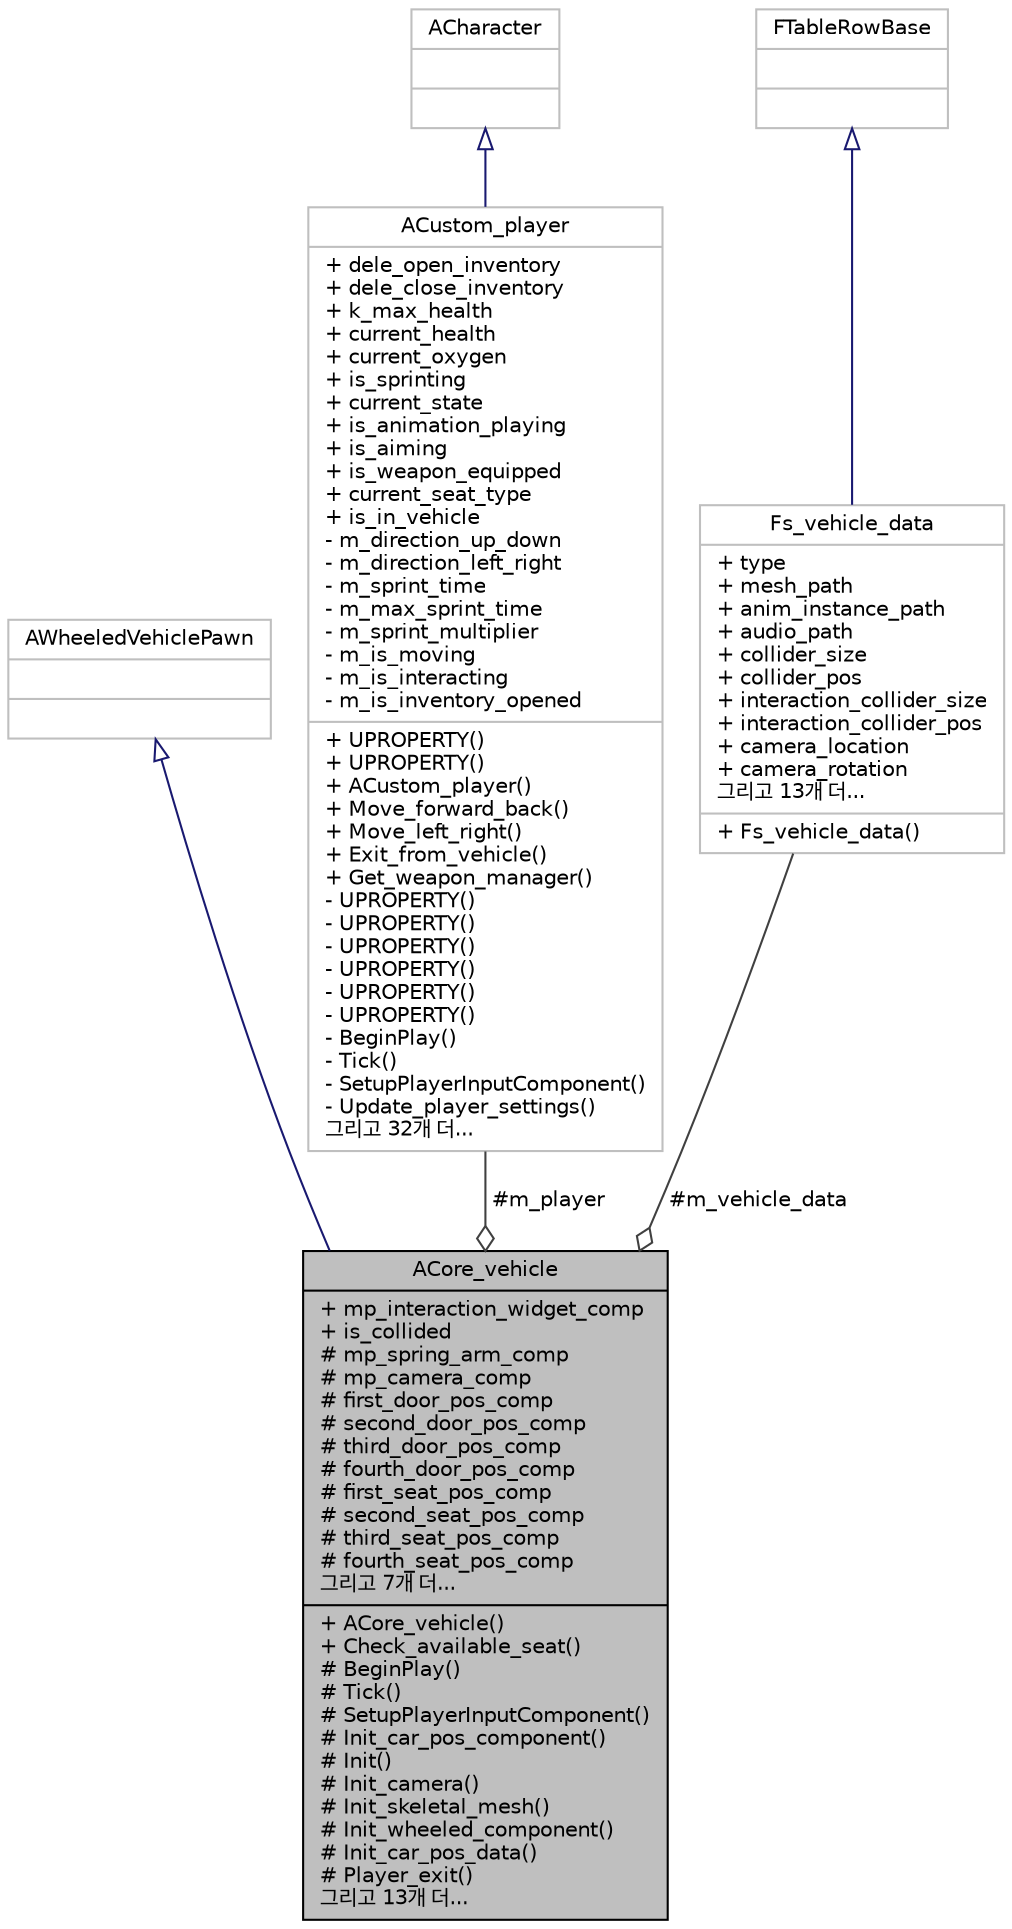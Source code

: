 digraph "ACore_vehicle"
{
 // LATEX_PDF_SIZE
  edge [fontname="Helvetica",fontsize="10",labelfontname="Helvetica",labelfontsize="10"];
  node [fontname="Helvetica",fontsize="10",shape=record];
  Node1 [label="{ACore_vehicle\n|+ mp_interaction_widget_comp\l+ is_collided\l# mp_spring_arm_comp\l# mp_camera_comp\l# first_door_pos_comp\l# second_door_pos_comp\l# third_door_pos_comp\l# fourth_door_pos_comp\l# first_seat_pos_comp\l# second_seat_pos_comp\l# third_seat_pos_comp\l# fourth_seat_pos_comp\l그리고 7개 더...\l|+ ACore_vehicle()\l+ Check_available_seat()\l# BeginPlay()\l# Tick()\l# SetupPlayerInputComponent()\l# Init_car_pos_component()\l# Init()\l# Init_camera()\l# Init_skeletal_mesh()\l# Init_wheeled_component()\l# Init_car_pos_data()\l# Player_exit()\l그리고 13개 더...\l}",height=0.2,width=0.4,color="black", fillcolor="grey75", style="filled", fontcolor="black",tooltip=" "];
  Node2 -> Node1 [dir="back",color="midnightblue",fontsize="10",style="solid",arrowtail="onormal",fontname="Helvetica"];
  Node2 [label="{AWheeledVehiclePawn\n||}",height=0.2,width=0.4,color="grey75", fillcolor="white", style="filled",tooltip=" "];
  Node3 -> Node1 [color="grey25",fontsize="10",style="solid",label=" #m_player" ,arrowhead="odiamond",fontname="Helvetica"];
  Node3 [label="{ACustom_player\n|+ dele_open_inventory\l+ dele_close_inventory\l+ k_max_health\l+ current_health\l+ current_oxygen\l+ is_sprinting\l+ current_state\l+ is_animation_playing\l+ is_aiming\l+ is_weapon_equipped\l+ current_seat_type\l+ is_in_vehicle\l- m_direction_up_down\l- m_direction_left_right\l- m_sprint_time\l- m_max_sprint_time\l- m_sprint_multiplier\l- m_is_moving\l- m_is_interacting\l- m_is_inventory_opened\l|+ UPROPERTY()\l+ UPROPERTY()\l+ ACustom_player()\l+ Move_forward_back()\l+ Move_left_right()\l+ Exit_from_vehicle()\l+ Get_weapon_manager()\l- UPROPERTY()\l- UPROPERTY()\l- UPROPERTY()\l- UPROPERTY()\l- UPROPERTY()\l- UPROPERTY()\l- BeginPlay()\l- Tick()\l- SetupPlayerInputComponent()\l- Update_player_settings()\l그리고 32개 더...\l}",height=0.2,width=0.4,color="grey75", fillcolor="white", style="filled",URL="$class_a_custom__player.html",tooltip=" "];
  Node4 -> Node3 [dir="back",color="midnightblue",fontsize="10",style="solid",arrowtail="onormal",fontname="Helvetica"];
  Node4 [label="{ACharacter\n||}",height=0.2,width=0.4,color="grey75", fillcolor="white", style="filled",tooltip=" "];
  Node5 -> Node1 [color="grey25",fontsize="10",style="solid",label=" #m_vehicle_data" ,arrowhead="odiamond",fontname="Helvetica"];
  Node5 [label="{Fs_vehicle_data\n|+ type\l+ mesh_path\l+ anim_instance_path\l+ audio_path\l+ collider_size\l+ collider_pos\l+ interaction_collider_size\l+ interaction_collider_pos\l+ camera_location\l+ camera_rotation\l그리고 13개 더...\l|+ Fs_vehicle_data()\l}",height=0.2,width=0.4,color="grey75", fillcolor="white", style="filled",URL="$struct_fs__vehicle__data.html",tooltip=" "];
  Node6 -> Node5 [dir="back",color="midnightblue",fontsize="10",style="solid",arrowtail="onormal",fontname="Helvetica"];
  Node6 [label="{FTableRowBase\n||}",height=0.2,width=0.4,color="grey75", fillcolor="white", style="filled",tooltip=" "];
}
